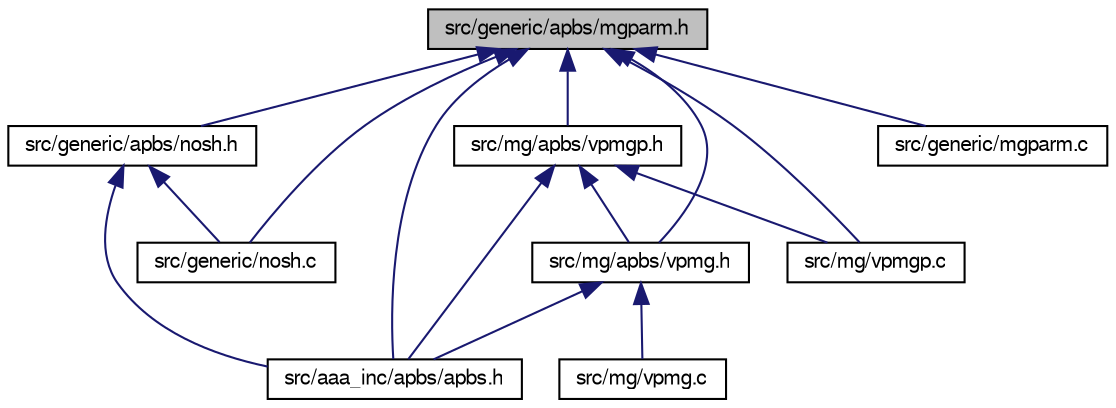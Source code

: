 digraph "src/generic/apbs/mgparm.h"
{
  edge [fontname="FreeSans",fontsize="10",labelfontname="FreeSans",labelfontsize="10"];
  node [fontname="FreeSans",fontsize="10",shape=record];
  Node1 [label="src/generic/apbs/mgparm.h",height=0.2,width=0.4,color="black", fillcolor="grey75", style="filled" fontcolor="black"];
  Node1 -> Node2 [dir="back",color="midnightblue",fontsize="10",style="solid",fontname="FreeSans"];
  Node2 [label="src/aaa_inc/apbs/apbs.h",height=0.2,width=0.4,color="black", fillcolor="white", style="filled",URL="$apbs_8h.html",tooltip="Top-level header for APBS."];
  Node1 -> Node3 [dir="back",color="midnightblue",fontsize="10",style="solid",fontname="FreeSans"];
  Node3 [label="src/generic/apbs/nosh.h",height=0.2,width=0.4,color="black", fillcolor="white", style="filled",URL="$nosh_8h.html",tooltip="Contains declarations for class NOsh."];
  Node3 -> Node2 [dir="back",color="midnightblue",fontsize="10",style="solid",fontname="FreeSans"];
  Node3 -> Node4 [dir="back",color="midnightblue",fontsize="10",style="solid",fontname="FreeSans"];
  Node4 [label="src/generic/nosh.c",height=0.2,width=0.4,color="black", fillcolor="white", style="filled",URL="$nosh_8c.html",tooltip="Class NOsh methods."];
  Node1 -> Node5 [dir="back",color="midnightblue",fontsize="10",style="solid",fontname="FreeSans"];
  Node5 [label="src/generic/mgparm.c",height=0.2,width=0.4,color="black", fillcolor="white", style="filled",URL="$mgparm_8c.html",tooltip="Class MGparm methods."];
  Node1 -> Node4 [dir="back",color="midnightblue",fontsize="10",style="solid",fontname="FreeSans"];
  Node1 -> Node6 [dir="back",color="midnightblue",fontsize="10",style="solid",fontname="FreeSans"];
  Node6 [label="src/mg/apbs/vpmg.h",height=0.2,width=0.4,color="black", fillcolor="white", style="filled",URL="$vpmg_8h.html",tooltip="Contains declarations for class Vpmg."];
  Node6 -> Node2 [dir="back",color="midnightblue",fontsize="10",style="solid",fontname="FreeSans"];
  Node6 -> Node7 [dir="back",color="midnightblue",fontsize="10",style="solid",fontname="FreeSans"];
  Node7 [label="src/mg/vpmg.c",height=0.2,width=0.4,color="black", fillcolor="white", style="filled",URL="$vpmg_8c.html",tooltip="Class Vpmg methods."];
  Node1 -> Node8 [dir="back",color="midnightblue",fontsize="10",style="solid",fontname="FreeSans"];
  Node8 [label="src/mg/apbs/vpmgp.h",height=0.2,width=0.4,color="black", fillcolor="white", style="filled",URL="$vpmgp_8h.html",tooltip="Contains declarations for class Vpmgp."];
  Node8 -> Node2 [dir="back",color="midnightblue",fontsize="10",style="solid",fontname="FreeSans"];
  Node8 -> Node6 [dir="back",color="midnightblue",fontsize="10",style="solid",fontname="FreeSans"];
  Node8 -> Node9 [dir="back",color="midnightblue",fontsize="10",style="solid",fontname="FreeSans"];
  Node9 [label="src/mg/vpmgp.c",height=0.2,width=0.4,color="black", fillcolor="white", style="filled",URL="$vpmgp_8c.html",tooltip="Class Vpmgp methods."];
  Node1 -> Node9 [dir="back",color="midnightblue",fontsize="10",style="solid",fontname="FreeSans"];
}
